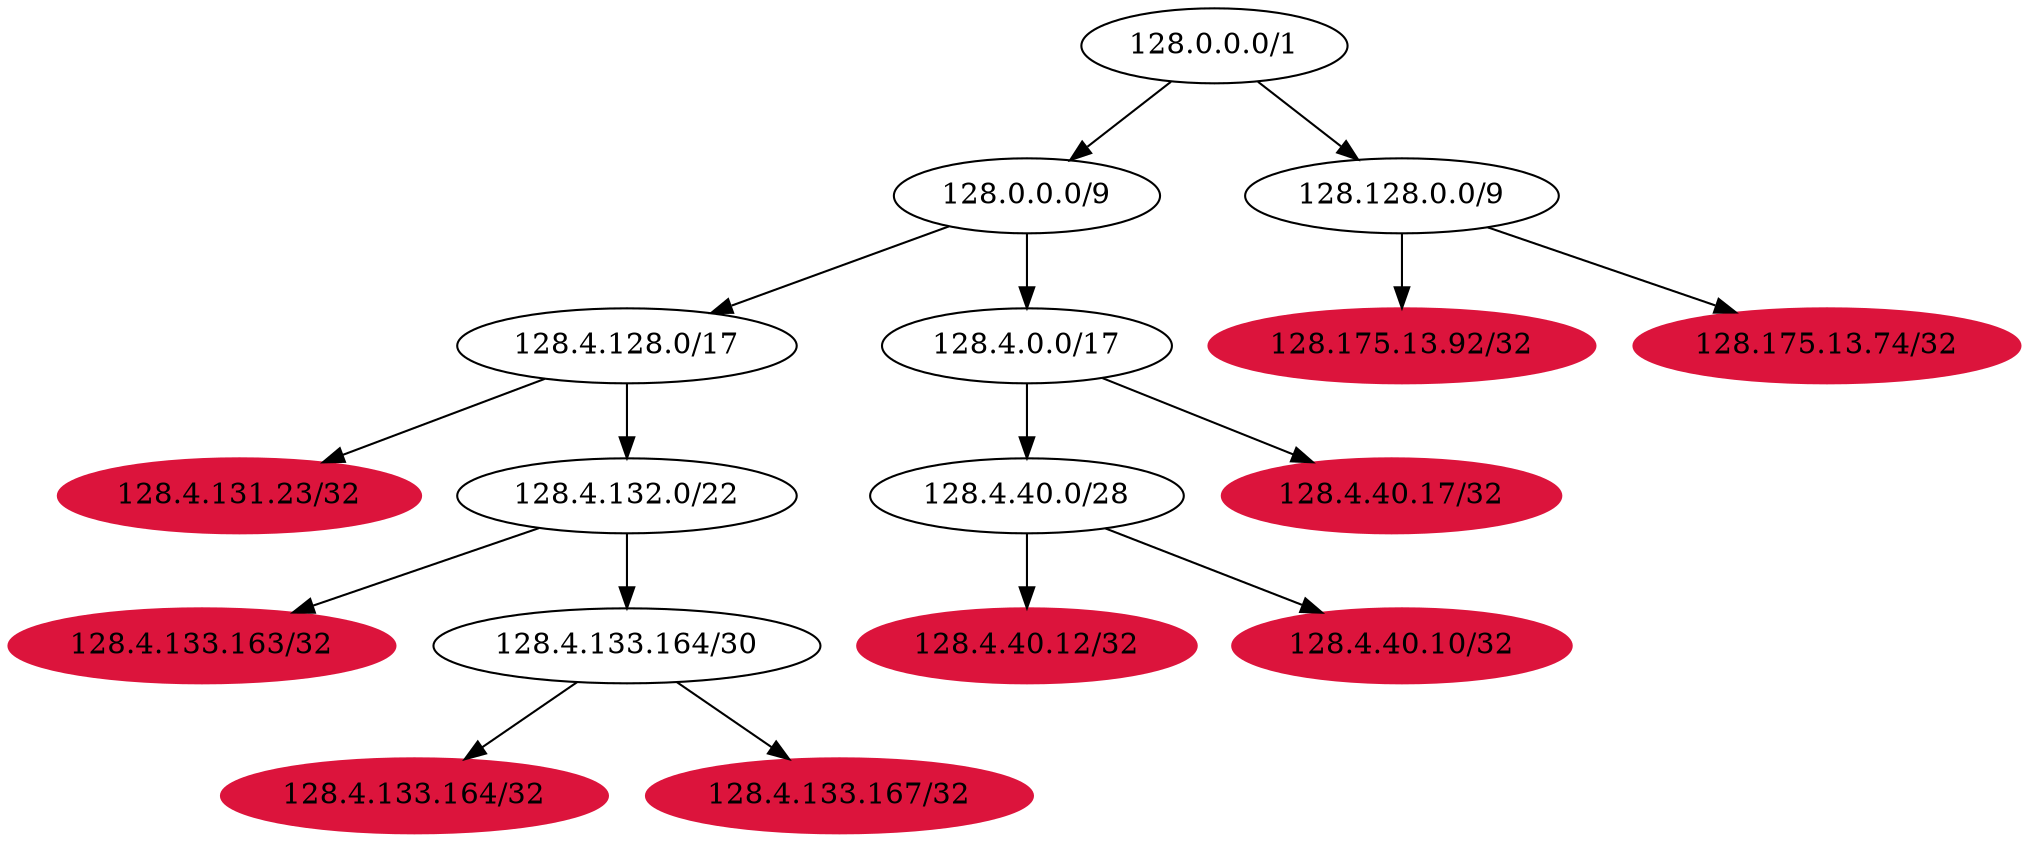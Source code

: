 digraph g {
	"128.0.0.0/9";
	"128.4.131.23/32"[ color=crimson, style=filled ];
	"128.0.0.0/1";
	"128.4.133.163/32"[ color=crimson, style=filled ];
	"128.175.13.92/32"[ color=crimson, style=filled ];
	"128.4.40.0/28";
	"128.4.128.0/17";
	"128.4.40.17/32"[ color=crimson, style=filled ];
	"128.4.133.164/30";
	"128.4.40.12/32"[ color=crimson, style=filled ];
	"128.128.0.0/9";
	"128.4.133.164/32"[ color=crimson, style=filled ];
	"128.4.133.167/32"[ color=crimson, style=filled ];
	"128.4.132.0/22";
	"128.4.0.0/17";
	"128.175.13.74/32"[ color=crimson, style=filled ];
	"128.4.40.10/32"[ color=crimson, style=filled ];
	"128.0.0.0/9" -> "128.4.0.0/17";
	"128.0.0.0/9" -> "128.4.128.0/17";
	"128.0.0.0/1" -> "128.0.0.0/9";
	"128.0.0.0/1" -> "128.128.0.0/9";
	"128.4.40.0/28" -> "128.4.40.10/32";
	"128.4.40.0/28" -> "128.4.40.12/32";
	"128.4.128.0/17" -> "128.4.132.0/22";
	"128.4.128.0/17" -> "128.4.131.23/32";
	"128.4.133.164/30" -> "128.4.133.164/32";
	"128.4.133.164/30" -> "128.4.133.167/32";
	"128.128.0.0/9" -> "128.175.13.74/32";
	"128.128.0.0/9" -> "128.175.13.92/32";
	"128.4.132.0/22" -> "128.4.133.163/32";
	"128.4.132.0/22" -> "128.4.133.164/30";
	"128.4.0.0/17" -> "128.4.40.0/28";
	"128.4.0.0/17" -> "128.4.40.17/32";
}

